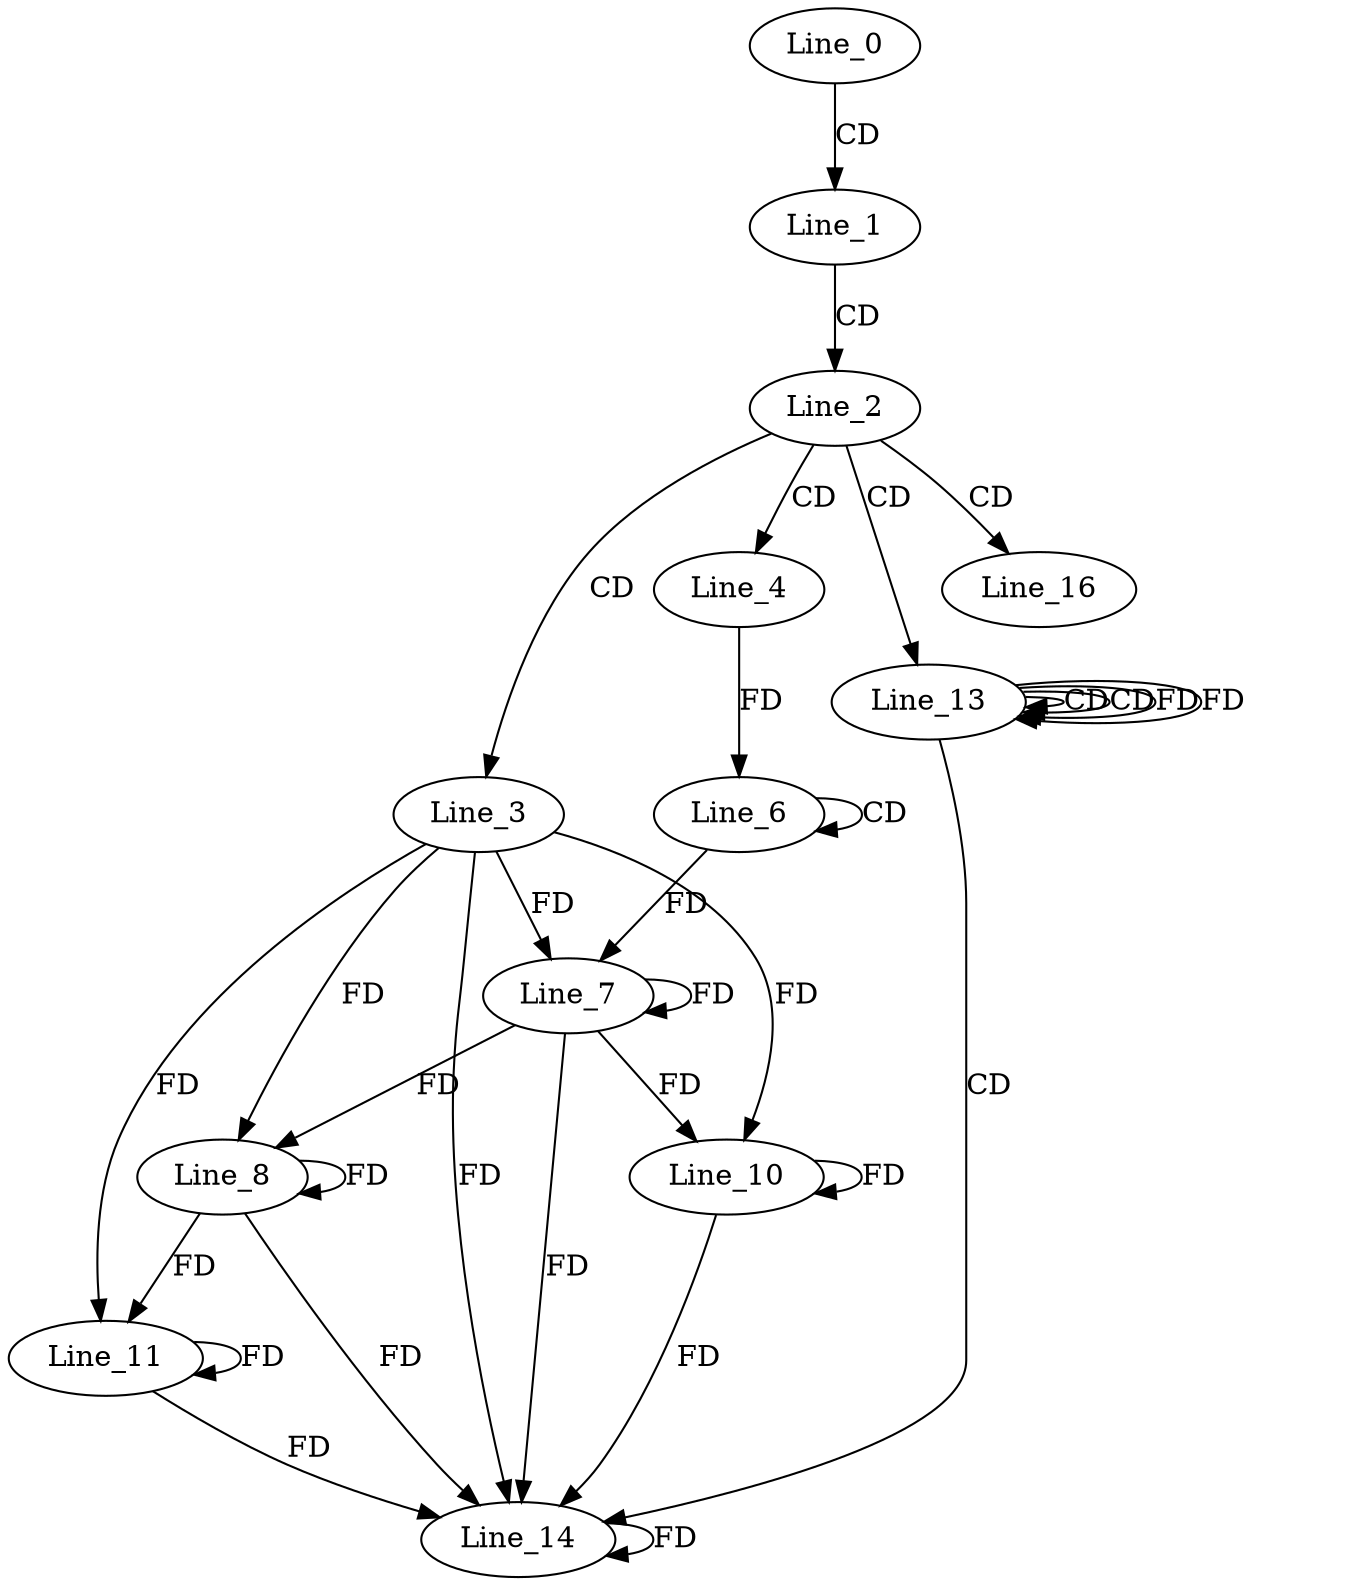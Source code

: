 digraph G {
  Line_0;
  Line_1;
  Line_2;
  Line_3;
  Line_4;
  Line_6;
  Line_6;
  Line_7;
  Line_7;
  Line_8;
  Line_10;
  Line_11;
  Line_13;
  Line_13;
  Line_13;
  Line_14;
  Line_16;
  Line_0 -> Line_1 [ label="CD" ];
  Line_1 -> Line_2 [ label="CD" ];
  Line_2 -> Line_3 [ label="CD" ];
  Line_2 -> Line_4 [ label="CD" ];
  Line_6 -> Line_6 [ label="CD" ];
  Line_4 -> Line_6 [ label="FD" ];
  Line_3 -> Line_7 [ label="FD" ];
  Line_7 -> Line_7 [ label="FD" ];
  Line_6 -> Line_7 [ label="FD" ];
  Line_3 -> Line_8 [ label="FD" ];
  Line_8 -> Line_8 [ label="FD" ];
  Line_7 -> Line_8 [ label="FD" ];
  Line_3 -> Line_10 [ label="FD" ];
  Line_7 -> Line_10 [ label="FD" ];
  Line_10 -> Line_10 [ label="FD" ];
  Line_3 -> Line_11 [ label="FD" ];
  Line_8 -> Line_11 [ label="FD" ];
  Line_11 -> Line_11 [ label="FD" ];
  Line_2 -> Line_13 [ label="CD" ];
  Line_13 -> Line_13 [ label="CD" ];
  Line_13 -> Line_13 [ label="CD" ];
  Line_13 -> Line_13 [ label="FD" ];
  Line_13 -> Line_14 [ label="CD" ];
  Line_14 -> Line_14 [ label="FD" ];
  Line_3 -> Line_14 [ label="FD" ];
  Line_7 -> Line_14 [ label="FD" ];
  Line_10 -> Line_14 [ label="FD" ];
  Line_8 -> Line_14 [ label="FD" ];
  Line_11 -> Line_14 [ label="FD" ];
  Line_2 -> Line_16 [ label="CD" ];
  Line_13 -> Line_13 [ label="FD" ];
}

